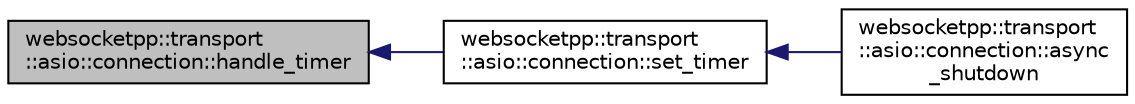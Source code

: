digraph "websocketpp::transport::asio::connection::handle_timer"
{
  edge [fontname="Helvetica",fontsize="10",labelfontname="Helvetica",labelfontsize="10"];
  node [fontname="Helvetica",fontsize="10",shape=record];
  rankdir="LR";
  Node34 [label="websocketpp::transport\l::asio::connection::handle_timer",height=0.2,width=0.4,color="black", fillcolor="grey75", style="filled", fontcolor="black"];
  Node34 -> Node35 [dir="back",color="midnightblue",fontsize="10",style="solid"];
  Node35 [label="websocketpp::transport\l::asio::connection::set_timer",height=0.2,width=0.4,color="black", fillcolor="white", style="filled",URL="$classwebsocketpp_1_1transport_1_1asio_1_1connection.html#ab9db04550ee6b3dd2643cd7d23cda3f1",tooltip="Call back a function after a period of time. "];
  Node35 -> Node36 [dir="back",color="midnightblue",fontsize="10",style="solid"];
  Node36 [label="websocketpp::transport\l::asio::connection::async\l_shutdown",height=0.2,width=0.4,color="black", fillcolor="white", style="filled",URL="$classwebsocketpp_1_1transport_1_1asio_1_1connection.html#a7a3767d922bb2cc97f71dd2fb2f0e903",tooltip="close and clean up the underlying socket "];
}
